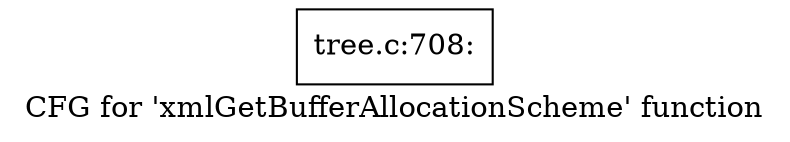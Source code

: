 digraph "CFG for 'xmlGetBufferAllocationScheme' function" {
	label="CFG for 'xmlGetBufferAllocationScheme' function";

	Node0x4243a90 [shape=record,label="{tree.c:708:}"];
}

